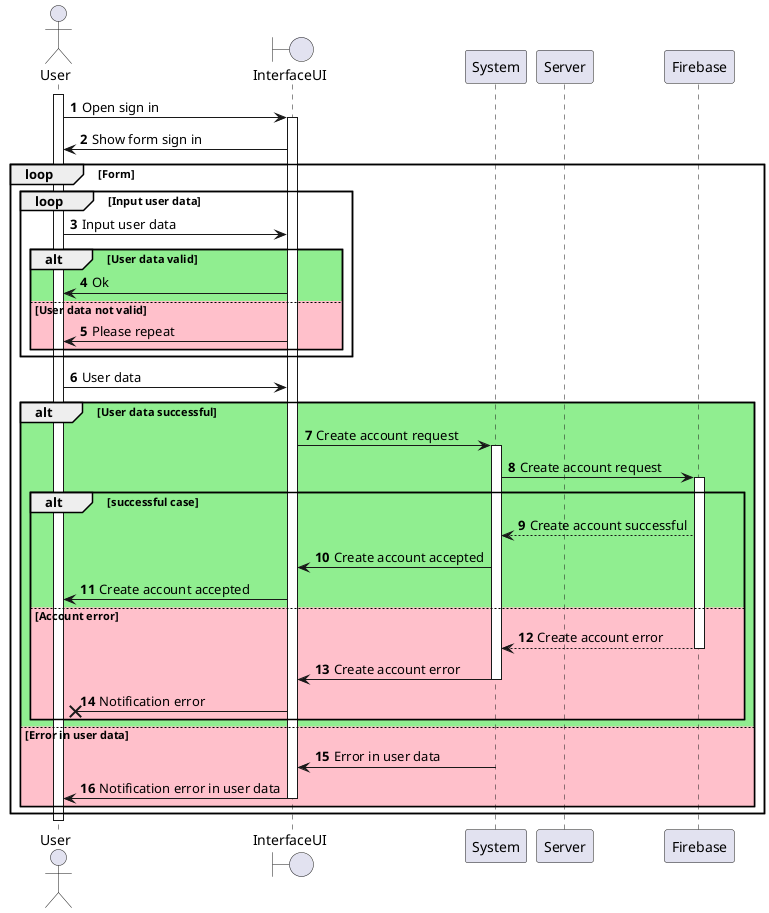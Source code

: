 @startuml
'https://plantuml.com/sequence-diagram

autonumber
actor User
boundary InterfaceUI
participant System
participant Server
participant Firebase

activate User
User -> InterfaceUI: Open sign in
activate InterfaceUI
User <- InterfaceUI: Show form sign in

loop Form
  loop Input user data
    User -> InterfaceUI: Input user data
    alt #LightGreen User data valid
      User <- InterfaceUI: Ok
    else #Pink User data not valid
      User <- InterfaceUI: Please repeat
    end
  end

  User -> InterfaceUI: User data

  alt #LightGreen User data successful
    InterfaceUI -> System: Create account request
    activate System
    System -> Firebase: Create account request
    activate Firebase
    alt #LightGreen successful case
      System <-- Firebase: Create account successful
      InterfaceUI <- System: Create account accepted
      User <- InterfaceUI: Create account accepted
    else #Pink Account error
      System <-- Firebase: Create account error
      deactivate Firebase
      InterfaceUI <- System: Create account error
      deactivate System
      User x<- InterfaceUI: Notification error
    end
  else #Pink Error in user data
    InterfaceUI <- System: Error in user data
    User <- InterfaceUI: Notification error in user data
    deactivate InterfaceUI
  end

end



deactivate User

@enduml
